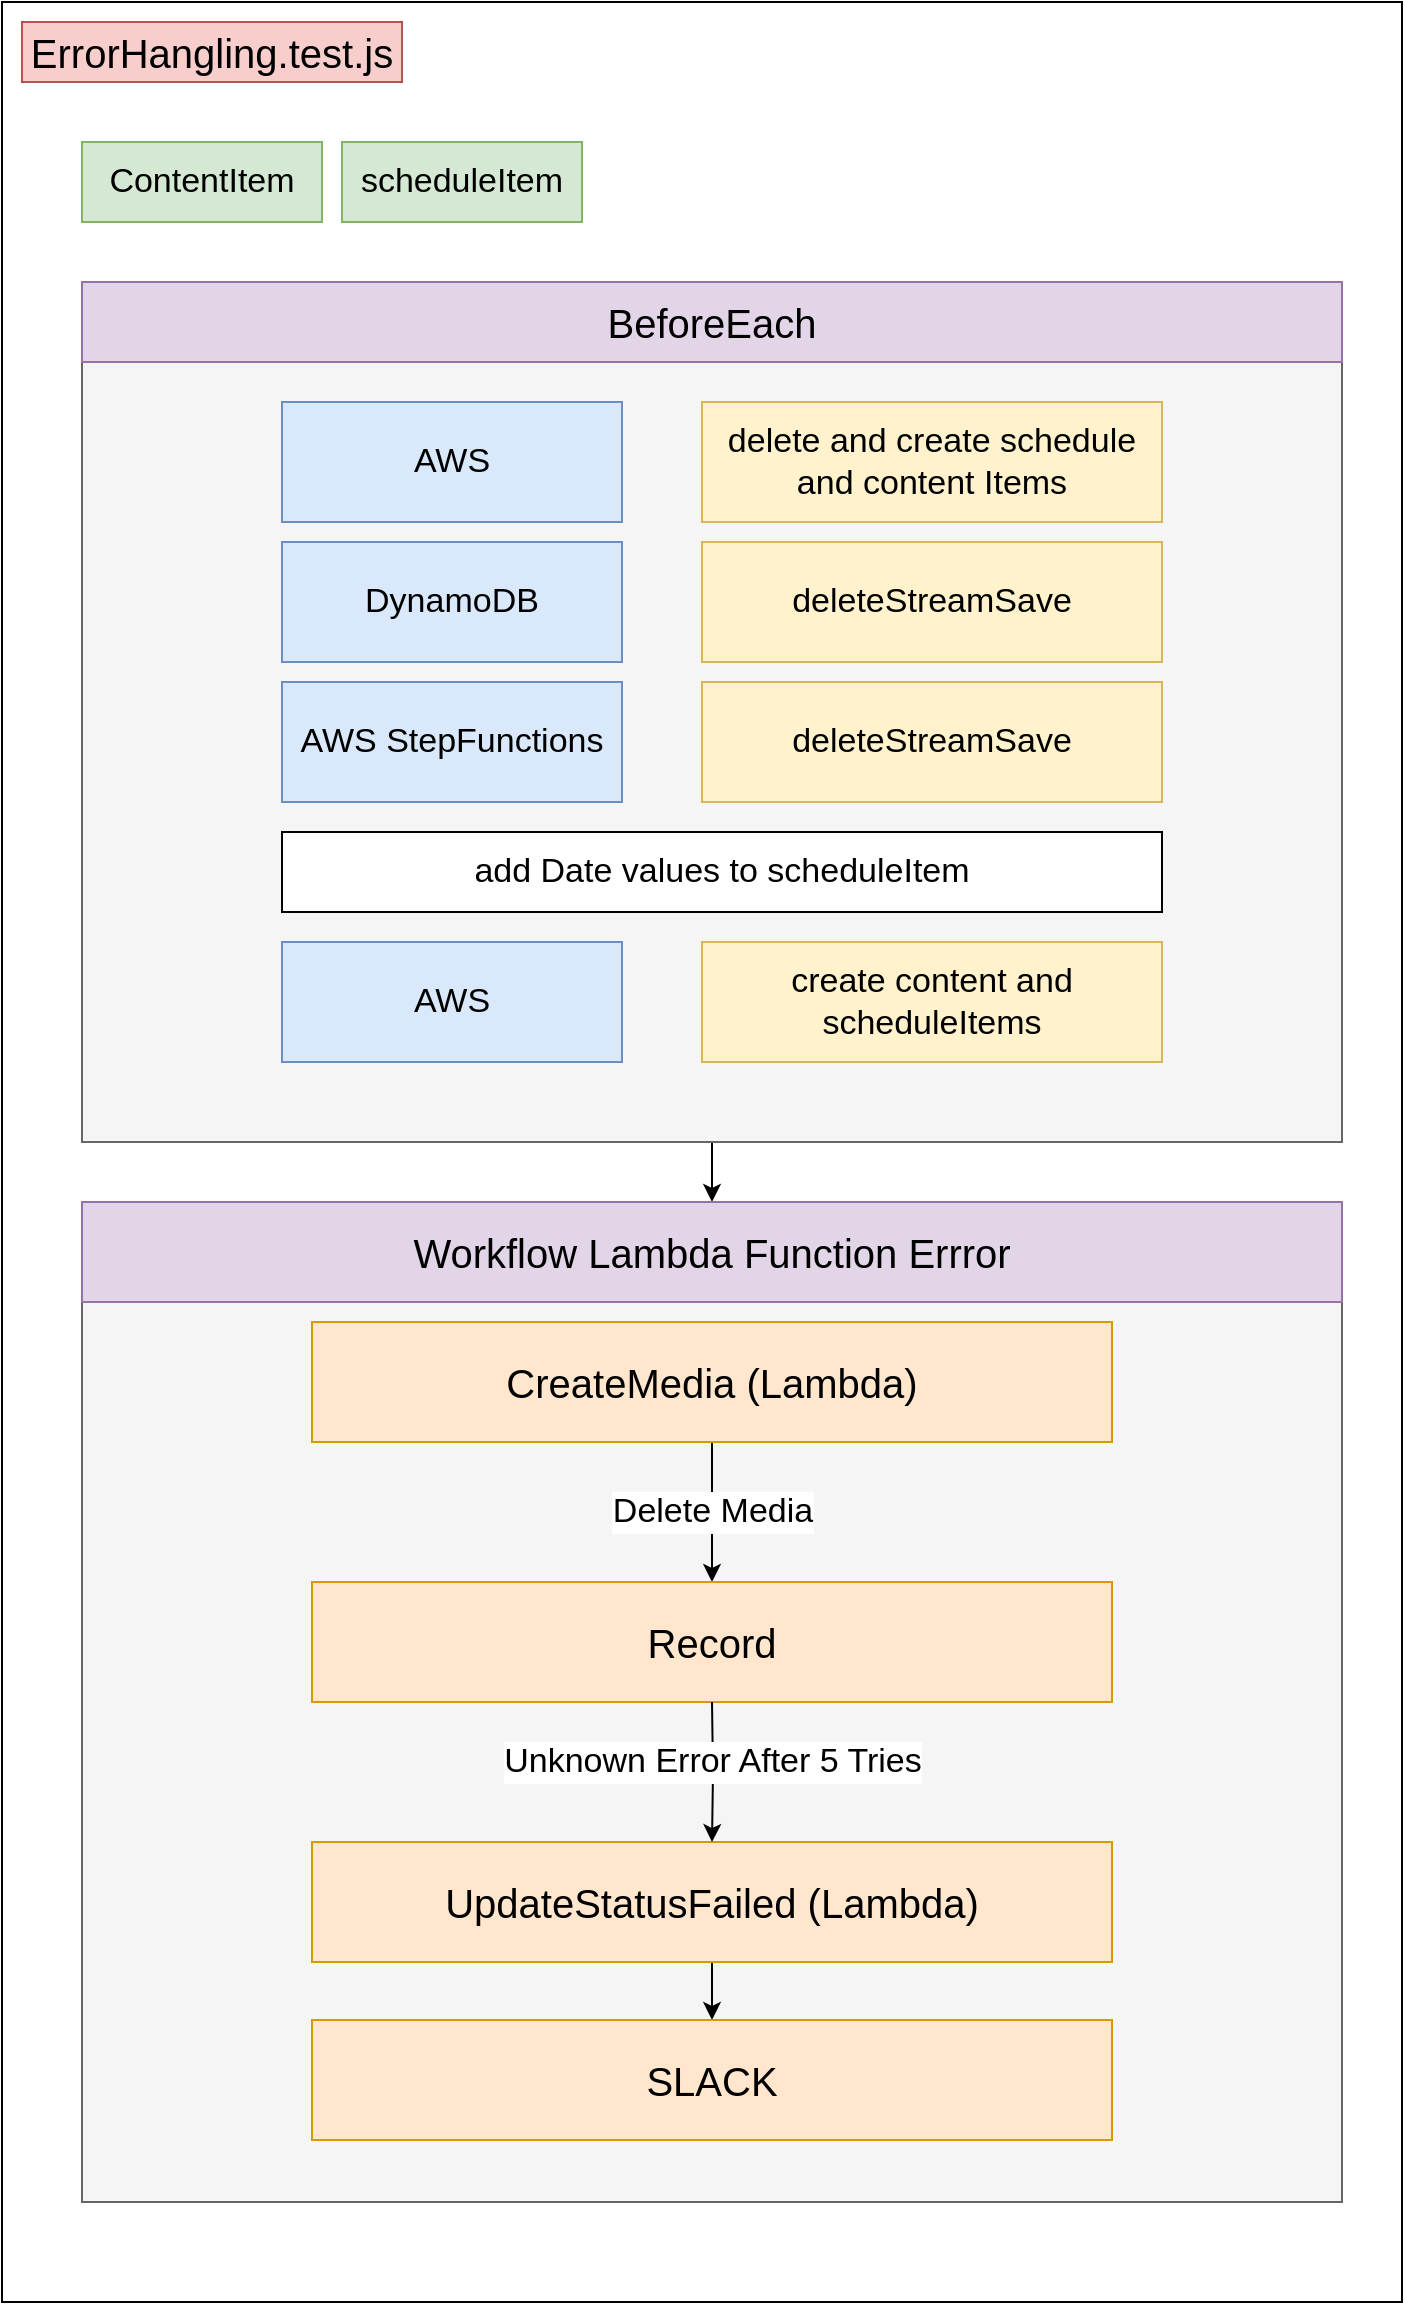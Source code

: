 <mxfile version="17.5.0" type="github">
  <diagram id="QgBXJNmuF9LUyoV8QWzJ" name="Page-1">
    <mxGraphModel dx="760" dy="1128" grid="1" gridSize="10" guides="1" tooltips="1" connect="1" arrows="1" fold="1" page="1" pageScale="1" pageWidth="827" pageHeight="1169" math="0" shadow="0">
      <root>
        <mxCell id="0" />
        <mxCell id="1" parent="0" />
        <mxCell id="U1BTU91VVIOKNPWe-Cvb-1" value="" style="rounded=0;whiteSpace=wrap;html=1;" parent="1" vertex="1">
          <mxGeometry x="90" y="160" width="700" height="1150" as="geometry" />
        </mxCell>
        <mxCell id="U1BTU91VVIOKNPWe-Cvb-4" value="" style="rounded=0;whiteSpace=wrap;html=1;fillColor=#f5f5f5;fontColor=#333333;strokeColor=#666666;" parent="1" vertex="1">
          <mxGeometry x="130" y="760" width="630" height="500" as="geometry" />
        </mxCell>
        <mxCell id="U1BTU91VVIOKNPWe-Cvb-21" style="edgeStyle=orthogonalEdgeStyle;rounded=0;orthogonalLoop=1;jettySize=auto;html=1;fontSize=17;" parent="1" source="U1BTU91VVIOKNPWe-Cvb-2" target="U1BTU91VVIOKNPWe-Cvb-18" edge="1">
          <mxGeometry relative="1" as="geometry" />
        </mxCell>
        <mxCell id="U1BTU91VVIOKNPWe-Cvb-2" value="" style="rounded=0;whiteSpace=wrap;html=1;fillColor=#f5f5f5;fontColor=#333333;strokeColor=#666666;" parent="1" vertex="1">
          <mxGeometry x="130" y="300" width="630" height="430" as="geometry" />
        </mxCell>
        <mxCell id="U1BTU91VVIOKNPWe-Cvb-46" style="edgeStyle=orthogonalEdgeStyle;rounded=0;orthogonalLoop=1;jettySize=auto;html=1;fontSize=17;" parent="1" source="U1BTU91VVIOKNPWe-Cvb-3" target="U1BTU91VVIOKNPWe-Cvb-25" edge="1">
          <mxGeometry relative="1" as="geometry">
            <Array as="points">
              <mxPoint x="445" y="900" />
              <mxPoint x="445" y="900" />
            </Array>
          </mxGeometry>
        </mxCell>
        <mxCell id="U1BTU91VVIOKNPWe-Cvb-3" value="&lt;font style=&quot;font-size: 20px&quot;&gt;CreateMedia (Lambda)&lt;/font&gt;" style="rounded=0;whiteSpace=wrap;html=1;fillColor=#ffe6cc;strokeColor=#d79b00;" parent="1" vertex="1">
          <mxGeometry x="245" y="820" width="400" height="60" as="geometry" />
        </mxCell>
        <mxCell id="U1BTU91VVIOKNPWe-Cvb-6" value="BeforeEach" style="rounded=0;whiteSpace=wrap;html=1;fontSize=20;fillColor=#e1d5e7;strokeColor=#9673a6;" parent="1" vertex="1">
          <mxGeometry x="130" y="300" width="630" height="40" as="geometry" />
        </mxCell>
        <mxCell id="U1BTU91VVIOKNPWe-Cvb-7" value="ContentItem" style="rounded=0;whiteSpace=wrap;html=1;fontSize=17;fillColor=#d5e8d4;strokeColor=#82b366;" parent="1" vertex="1">
          <mxGeometry x="130" y="230" width="120" height="40" as="geometry" />
        </mxCell>
        <mxCell id="U1BTU91VVIOKNPWe-Cvb-8" value="ErrorHangling.test.js" style="rounded=0;whiteSpace=wrap;html=1;fontSize=20;fillColor=#f8cecc;strokeColor=#b85450;" parent="1" vertex="1">
          <mxGeometry x="100" y="170" width="190" height="30" as="geometry" />
        </mxCell>
        <mxCell id="U1BTU91VVIOKNPWe-Cvb-9" value="scheduleItem" style="rounded=0;whiteSpace=wrap;html=1;fontSize=17;fillColor=#d5e8d4;strokeColor=#82b366;" parent="1" vertex="1">
          <mxGeometry x="260" y="230" width="120" height="40" as="geometry" />
        </mxCell>
        <mxCell id="U1BTU91VVIOKNPWe-Cvb-10" value="AWS" style="rounded=0;whiteSpace=wrap;html=1;fontSize=17;fillColor=#dae8fc;strokeColor=#6c8ebf;" parent="1" vertex="1">
          <mxGeometry x="230" y="360" width="170" height="60" as="geometry" />
        </mxCell>
        <mxCell id="U1BTU91VVIOKNPWe-Cvb-11" value="delete and create schedule and content Items" style="rounded=0;whiteSpace=wrap;html=1;fontSize=17;fillColor=#fff2cc;strokeColor=#d6b656;" parent="1" vertex="1">
          <mxGeometry x="440" y="360" width="230" height="60" as="geometry" />
        </mxCell>
        <mxCell id="U1BTU91VVIOKNPWe-Cvb-12" value="deleteStreamSave" style="rounded=0;whiteSpace=wrap;html=1;fontSize=17;fillColor=#fff2cc;strokeColor=#d6b656;" parent="1" vertex="1">
          <mxGeometry x="440" y="430" width="230" height="60" as="geometry" />
        </mxCell>
        <mxCell id="U1BTU91VVIOKNPWe-Cvb-13" value="DynamoDB" style="rounded=0;whiteSpace=wrap;html=1;fontSize=17;fillColor=#dae8fc;strokeColor=#6c8ebf;" parent="1" vertex="1">
          <mxGeometry x="230" y="430" width="170" height="60" as="geometry" />
        </mxCell>
        <mxCell id="U1BTU91VVIOKNPWe-Cvb-14" value="deleteStreamSave" style="rounded=0;whiteSpace=wrap;html=1;fontSize=17;fillColor=#fff2cc;strokeColor=#d6b656;" parent="1" vertex="1">
          <mxGeometry x="440" y="500" width="230" height="60" as="geometry" />
        </mxCell>
        <mxCell id="U1BTU91VVIOKNPWe-Cvb-15" value="AWS StepFunctions" style="rounded=0;whiteSpace=wrap;html=1;fontSize=17;fillColor=#dae8fc;strokeColor=#6c8ebf;" parent="1" vertex="1">
          <mxGeometry x="230" y="500" width="170" height="60" as="geometry" />
        </mxCell>
        <mxCell id="U1BTU91VVIOKNPWe-Cvb-17" value="add Date values to scheduleItem" style="rounded=0;whiteSpace=wrap;html=1;fontSize=17;" parent="1" vertex="1">
          <mxGeometry x="230" y="575" width="440" height="40" as="geometry" />
        </mxCell>
        <mxCell id="U1BTU91VVIOKNPWe-Cvb-18" value="Workflow Lambda Function Errror" style="rounded=0;whiteSpace=wrap;html=1;fontSize=20;fillColor=#e1d5e7;strokeColor=#9673a6;" parent="1" vertex="1">
          <mxGeometry x="130" y="760" width="630" height="50" as="geometry" />
        </mxCell>
        <mxCell id="U1BTU91VVIOKNPWe-Cvb-19" value="AWS" style="rounded=0;whiteSpace=wrap;html=1;fontSize=17;fillColor=#dae8fc;strokeColor=#6c8ebf;" parent="1" vertex="1">
          <mxGeometry x="230" y="630" width="170" height="60" as="geometry" />
        </mxCell>
        <mxCell id="U1BTU91VVIOKNPWe-Cvb-20" value="create content and scheduleItems" style="rounded=0;whiteSpace=wrap;html=1;fontSize=17;fillColor=#fff2cc;strokeColor=#d6b656;" parent="1" vertex="1">
          <mxGeometry x="440" y="630" width="230" height="60" as="geometry" />
        </mxCell>
        <mxCell id="U1BTU91VVIOKNPWe-Cvb-25" value="&lt;font style=&quot;font-size: 20px&quot;&gt;Record&lt;/font&gt;" style="rounded=0;whiteSpace=wrap;html=1;fillColor=#ffe6cc;strokeColor=#d79b00;" parent="1" vertex="1">
          <mxGeometry x="245" y="950" width="400" height="60" as="geometry" />
        </mxCell>
        <mxCell id="JVXy2l63kP_Akhg4Yy5J-2" style="edgeStyle=orthogonalEdgeStyle;rounded=0;orthogonalLoop=1;jettySize=auto;html=1;" edge="1" parent="1" source="U1BTU91VVIOKNPWe-Cvb-26" target="jJwKCf9-HXvBzf4PzPpK-2">
          <mxGeometry relative="1" as="geometry" />
        </mxCell>
        <mxCell id="U1BTU91VVIOKNPWe-Cvb-26" value="&lt;font style=&quot;font-size: 20px&quot;&gt;UpdateStatusFailed (Lambda)&lt;/font&gt;" style="rounded=0;whiteSpace=wrap;html=1;fillColor=#ffe6cc;strokeColor=#d79b00;" parent="1" vertex="1">
          <mxGeometry x="245" y="1080" width="400" height="60" as="geometry" />
        </mxCell>
        <mxCell id="U1BTU91VVIOKNPWe-Cvb-79" style="edgeStyle=orthogonalEdgeStyle;rounded=0;orthogonalLoop=1;jettySize=auto;html=1;fontSize=17;" parent="1" target="U1BTU91VVIOKNPWe-Cvb-26" edge="1">
          <mxGeometry relative="1" as="geometry">
            <mxPoint x="445" y="1010" as="sourcePoint" />
          </mxGeometry>
        </mxCell>
        <mxCell id="U1BTU91VVIOKNPWe-Cvb-82" value="Unknown Error After 5 Tries" style="edgeLabel;html=1;align=center;verticalAlign=middle;resizable=0;points=[];fontSize=17;" parent="U1BTU91VVIOKNPWe-Cvb-79" vertex="1" connectable="0">
          <mxGeometry x="0.379" relative="1" as="geometry">
            <mxPoint y="-18" as="offset" />
          </mxGeometry>
        </mxCell>
        <mxCell id="U1BTU91VVIOKNPWe-Cvb-83" value="Delete Media" style="edgeLabel;html=1;align=center;verticalAlign=middle;resizable=0;points=[];fontSize=17;" parent="1" vertex="1" connectable="0">
          <mxGeometry x="445" y="910" as="geometry">
            <mxPoint y="5" as="offset" />
          </mxGeometry>
        </mxCell>
        <mxCell id="jJwKCf9-HXvBzf4PzPpK-2" value="&lt;font style=&quot;font-size: 20px&quot;&gt;SLACK&lt;/font&gt;" style="rounded=0;whiteSpace=wrap;html=1;fillColor=#ffe6cc;strokeColor=#d79b00;" parent="1" vertex="1">
          <mxGeometry x="245" y="1169" width="400" height="60" as="geometry" />
        </mxCell>
      </root>
    </mxGraphModel>
  </diagram>
</mxfile>
